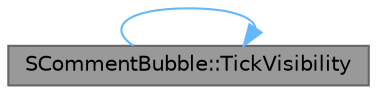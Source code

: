 digraph "SCommentBubble::TickVisibility"
{
 // INTERACTIVE_SVG=YES
 // LATEX_PDF_SIZE
  bgcolor="transparent";
  edge [fontname=Helvetica,fontsize=10,labelfontname=Helvetica,labelfontsize=10];
  node [fontname=Helvetica,fontsize=10,shape=box,height=0.2,width=0.4];
  rankdir="LR";
  Node1 [id="Node000001",label="SCommentBubble::TickVisibility",height=0.2,width=0.4,color="gray40", fillcolor="grey60", style="filled", fontcolor="black",tooltip="Updates the comment Visibility."];
  Node1 -> Node1 [id="edge1_Node000001_Node000001",color="steelblue1",style="solid",tooltip=" "];
}
